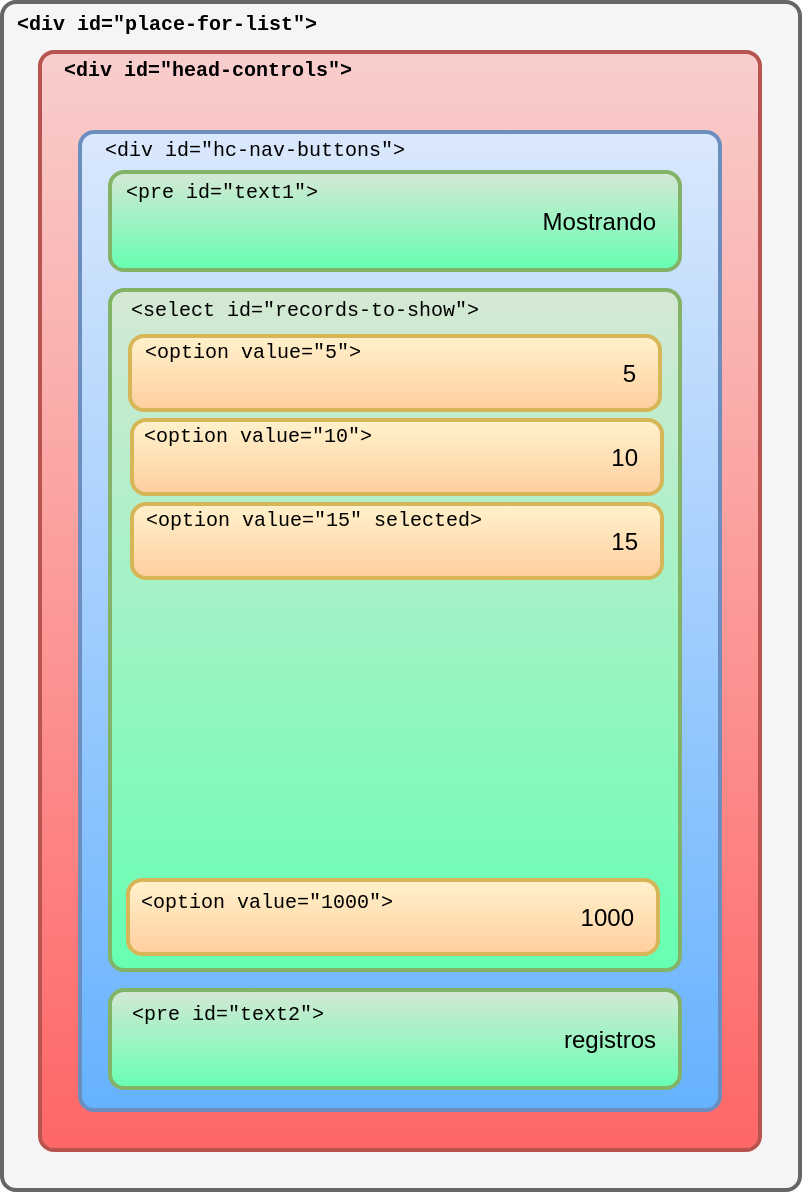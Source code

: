 <mxfile version="20.8.16" type="device"><diagram name="Página-1" id="RStskpvfnRbARWp5v2R_"><mxGraphModel dx="2212" dy="1116" grid="1" gridSize="10" guides="1" tooltips="1" connect="1" arrows="1" fold="1" page="1" pageScale="1" pageWidth="1169" pageHeight="827" math="0" shadow="0"><root><mxCell id="0"/><mxCell id="1" parent="0"/><mxCell id="Ax9prqbgl7QCSC3Ttb6f-51" value="" style="rounded=1;whiteSpace=wrap;html=1;absoluteArcSize=1;arcSize=14;strokeWidth=2;fillColor=#f5f5f5;strokeColor=#666666;fontColor=#333333;" parent="1" vertex="1"><mxGeometry x="385" y="117" width="399" height="594" as="geometry"/></mxCell><mxCell id="Ax9prqbgl7QCSC3Ttb6f-1" value="" style="rounded=1;whiteSpace=wrap;html=1;absoluteArcSize=1;arcSize=14;strokeWidth=2;fillColor=#f8cecc;strokeColor=#b85450;gradientColor=#FF6666;" parent="1" vertex="1"><mxGeometry x="404" y="142" width="360" height="549" as="geometry"/></mxCell><mxCell id="Ax9prqbgl7QCSC3Ttb6f-28" value="&lt;font face=&quot;Courier New&quot; style=&quot;font-size: 10px;&quot;&gt;&lt;b&gt;&amp;lt;div id=&quot;head-controls&quot;&amp;gt;&lt;/b&gt;&lt;/font&gt;" style="text;html=1;strokeColor=none;fillColor=none;align=center;verticalAlign=middle;whiteSpace=wrap;rounded=0;" parent="1" vertex="1"><mxGeometry x="413" y="145" width="150" height="10" as="geometry"/></mxCell><mxCell id="Ax9prqbgl7QCSC3Ttb6f-32" value="&lt;font face=&quot;Courier New&quot; style=&quot;font-size: 10px;&quot;&gt;&lt;b&gt;&amp;lt;div id=&quot;place-for-list&quot;&amp;gt;&lt;/b&gt;&lt;/font&gt;" style="text;html=1;strokeColor=none;fillColor=none;align=center;verticalAlign=middle;whiteSpace=wrap;rounded=0;" parent="1" vertex="1"><mxGeometry x="390" y="122" width="155" height="10" as="geometry"/></mxCell><mxCell id="Ax9prqbgl7QCSC3Ttb6f-15" value="" style="rounded=1;whiteSpace=wrap;html=1;absoluteArcSize=1;arcSize=14;strokeWidth=2;fillColor=#dae8fc;strokeColor=#6c8ebf;gradientColor=#66B2FF;" parent="1" vertex="1"><mxGeometry x="424" y="182" width="320" height="489" as="geometry"/></mxCell><mxCell id="Ax9prqbgl7QCSC3Ttb6f-16" value="Mostrando&amp;nbsp; &amp;nbsp;" style="rounded=1;whiteSpace=wrap;html=1;absoluteArcSize=1;arcSize=14;strokeWidth=2;fillColor=#d5e8d4;strokeColor=#82b366;gradientColor=#66FFB3;align=right;" parent="1" vertex="1"><mxGeometry x="439" y="202" width="285" height="49" as="geometry"/></mxCell><mxCell id="Ax9prqbgl7QCSC3Ttb6f-25" value="&lt;font face=&quot;Courier New&quot; style=&quot;font-size: 10px;&quot;&gt;&amp;lt;div id=&quot;hc-nav-buttons&quot;&amp;gt;&lt;/font&gt;" style="text;html=1;strokeColor=none;fillColor=none;align=center;verticalAlign=middle;whiteSpace=wrap;rounded=0;" parent="1" vertex="1"><mxGeometry x="433" y="185" width="157" height="10" as="geometry"/></mxCell><mxCell id="1wSA4UhjyL_dYzwPGIIr-1" value="" style="rounded=1;whiteSpace=wrap;html=1;absoluteArcSize=1;arcSize=14;strokeWidth=2;fillColor=#d5e8d4;strokeColor=#82b366;gradientColor=#66FFB3;" vertex="1" parent="1"><mxGeometry x="439" y="261" width="285" height="340" as="geometry"/></mxCell><mxCell id="1wSA4UhjyL_dYzwPGIIr-2" value="registros&amp;nbsp; &amp;nbsp;" style="rounded=1;whiteSpace=wrap;html=1;absoluteArcSize=1;arcSize=14;strokeWidth=2;fillColor=#d5e8d4;strokeColor=#82b366;gradientColor=#66FFB3;align=right;" vertex="1" parent="1"><mxGeometry x="439" y="611" width="285" height="49" as="geometry"/></mxCell><mxCell id="Ax9prqbgl7QCSC3Ttb6f-31" value="&lt;font face=&quot;Courier New&quot; style=&quot;font-size: 10px;&quot;&gt;&amp;lt;select id=&quot;records-to-show&quot;&amp;gt;&lt;/font&gt;" style="text;html=1;strokeColor=none;fillColor=none;align=center;verticalAlign=middle;whiteSpace=wrap;rounded=0;rotation=0;" parent="1" vertex="1"><mxGeometry x="444" y="265" width="185" height="10" as="geometry"/></mxCell><mxCell id="Ax9prqbgl7QCSC3Ttb6f-29" value="&lt;font face=&quot;Courier New&quot; style=&quot;font-size: 10px;&quot;&gt;&amp;lt;pre id=&quot;text1&quot;&amp;gt;&lt;/font&gt;" style="text;html=1;strokeColor=none;fillColor=none;align=center;verticalAlign=middle;whiteSpace=wrap;rounded=0;rotation=0;" parent="1" vertex="1"><mxGeometry x="445" y="206" width="100" height="10" as="geometry"/></mxCell><mxCell id="Ax9prqbgl7QCSC3Ttb6f-30" value="&lt;font face=&quot;Courier New&quot; style=&quot;font-size: 10px;&quot;&gt;&amp;lt;pre id=&quot;text2&quot;&amp;gt;&lt;/font&gt;" style="text;html=1;strokeColor=none;fillColor=none;align=center;verticalAlign=middle;whiteSpace=wrap;rounded=0;rotation=0;" parent="1" vertex="1"><mxGeometry x="448" y="617" width="100" height="10" as="geometry"/></mxCell><mxCell id="1wSA4UhjyL_dYzwPGIIr-5" value="5&amp;nbsp; &amp;nbsp;" style="rounded=1;whiteSpace=wrap;html=1;absoluteArcSize=1;arcSize=14;strokeWidth=2;fillColor=#fff2cc;strokeColor=#d6b656;gradientColor=#FFCE9F;align=right;" vertex="1" parent="1"><mxGeometry x="449" y="284" width="265" height="37" as="geometry"/></mxCell><mxCell id="1wSA4UhjyL_dYzwPGIIr-6" value="&lt;font face=&quot;Courier New&quot; style=&quot;font-size: 10px;&quot;&gt;&amp;lt;option value=&quot;5&quot;&amp;gt;&lt;/font&gt;" style="text;html=1;strokeColor=none;fillColor=none;align=center;verticalAlign=middle;whiteSpace=wrap;rounded=0;rotation=0;" vertex="1" parent="1"><mxGeometry x="452" y="286" width="117" height="10" as="geometry"/></mxCell><mxCell id="1wSA4UhjyL_dYzwPGIIr-7" value="1000&amp;nbsp; &amp;nbsp;" style="rounded=1;whiteSpace=wrap;html=1;absoluteArcSize=1;arcSize=14;strokeWidth=2;fillColor=#fff2cc;strokeColor=#d6b656;gradientColor=#FFCE9F;align=right;" vertex="1" parent="1"><mxGeometry x="448" y="556" width="265" height="37" as="geometry"/></mxCell><mxCell id="1wSA4UhjyL_dYzwPGIIr-9" value="15&amp;nbsp; &amp;nbsp;" style="rounded=1;whiteSpace=wrap;html=1;absoluteArcSize=1;arcSize=14;strokeWidth=2;fillColor=#fff2cc;strokeColor=#d6b656;gradientColor=#FFCE9F;align=right;" vertex="1" parent="1"><mxGeometry x="450" y="368" width="265" height="37" as="geometry"/></mxCell><mxCell id="1wSA4UhjyL_dYzwPGIIr-10" value="&lt;font face=&quot;Courier New&quot; style=&quot;font-size: 10px;&quot;&gt;&amp;lt;option value=&quot;15&quot; selected&amp;gt;&lt;/font&gt;" style="text;html=1;strokeColor=none;fillColor=none;align=center;verticalAlign=middle;whiteSpace=wrap;rounded=0;rotation=0;" vertex="1" parent="1"><mxGeometry x="455" y="370" width="172" height="10" as="geometry"/></mxCell><mxCell id="1wSA4UhjyL_dYzwPGIIr-11" value="&lt;font face=&quot;Courier New&quot; style=&quot;font-size: 10px;&quot;&gt;&amp;lt;option value=&quot;1000&quot;&amp;gt;&lt;/font&gt;" style="text;html=1;strokeColor=none;fillColor=none;align=center;verticalAlign=middle;whiteSpace=wrap;rounded=0;rotation=0;" vertex="1" parent="1"><mxGeometry x="453" y="561" width="129" height="10" as="geometry"/></mxCell><mxCell id="1wSA4UhjyL_dYzwPGIIr-12" value="10&amp;nbsp; &amp;nbsp;" style="rounded=1;whiteSpace=wrap;html=1;absoluteArcSize=1;arcSize=14;strokeWidth=2;fillColor=#fff2cc;strokeColor=#d6b656;gradientColor=#FFCE9F;align=right;" vertex="1" parent="1"><mxGeometry x="450" y="326" width="265" height="37" as="geometry"/></mxCell><mxCell id="1wSA4UhjyL_dYzwPGIIr-8" value="&lt;font face=&quot;Courier New&quot; style=&quot;font-size: 10px;&quot;&gt;&amp;lt;option value=&quot;10&quot;&amp;gt;&lt;/font&gt;" style="text;html=1;strokeColor=none;fillColor=none;align=center;verticalAlign=middle;whiteSpace=wrap;rounded=0;rotation=0;" vertex="1" parent="1"><mxGeometry x="454" y="328" width="118" height="10" as="geometry"/></mxCell></root></mxGraphModel></diagram></mxfile>